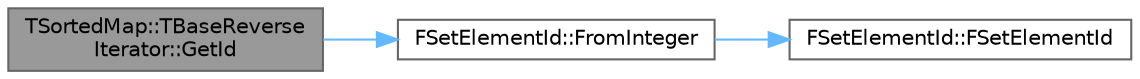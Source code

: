 digraph "TSortedMap::TBaseReverseIterator::GetId"
{
 // INTERACTIVE_SVG=YES
 // LATEX_PDF_SIZE
  bgcolor="transparent";
  edge [fontname=Helvetica,fontsize=10,labelfontname=Helvetica,labelfontsize=10];
  node [fontname=Helvetica,fontsize=10,shape=box,height=0.2,width=0.4];
  rankdir="LR";
  Node1 [id="Node000001",label="TSortedMap::TBaseReverse\lIterator::GetId",height=0.2,width=0.4,color="gray40", fillcolor="grey60", style="filled", fontcolor="black",tooltip=" "];
  Node1 -> Node2 [id="edge1_Node000001_Node000002",color="steelblue1",style="solid",tooltip=" "];
  Node2 [id="Node000002",label="FSetElementId::FromInteger",height=0.2,width=0.4,color="grey40", fillcolor="white", style="filled",URL="$dc/d56/classFSetElementId.html#adaeea9fa1fece44164dd4b3ae7855eb3",tooltip=" "];
  Node2 -> Node3 [id="edge2_Node000002_Node000003",color="steelblue1",style="solid",tooltip=" "];
  Node3 [id="Node000003",label="FSetElementId::FSetElementId",height=0.2,width=0.4,color="grey40", fillcolor="white", style="filled",URL="$dc/d56/classFSetElementId.html#a08e3747a431c3154b67cba7d9044fc66",tooltip="Default constructor."];
}
